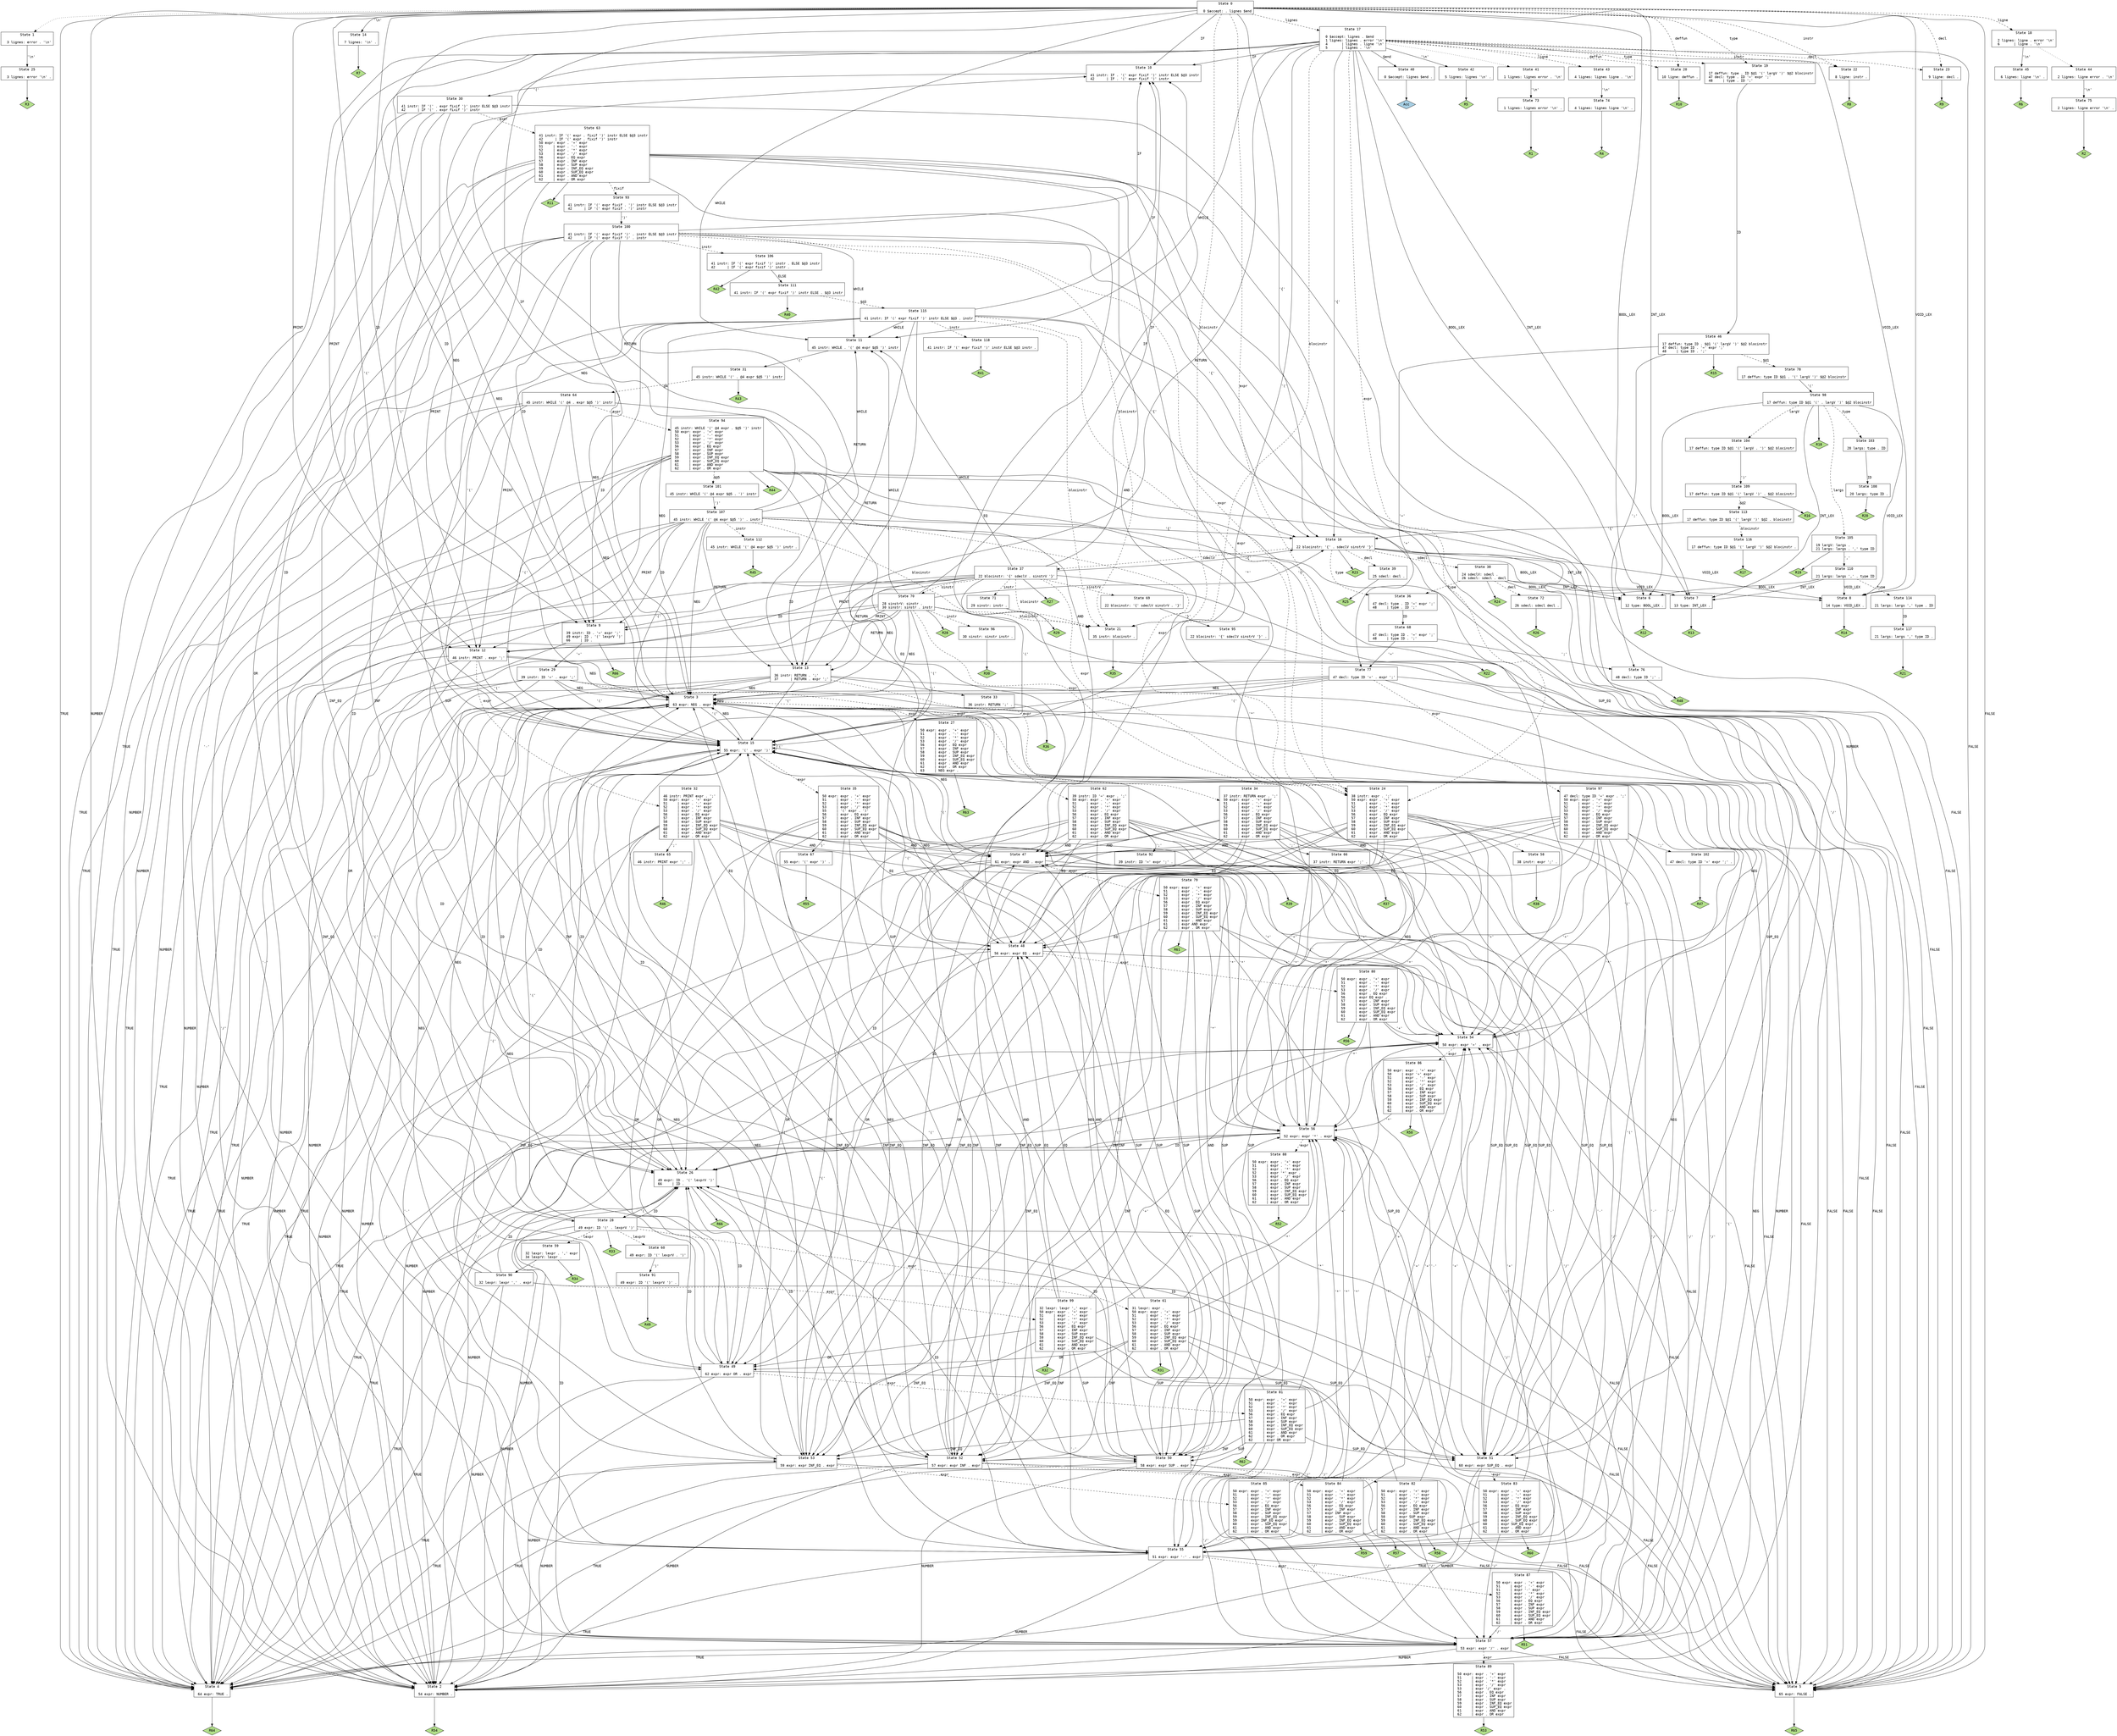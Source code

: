 // Generated by GNU Bison 3.5.1.
// Report bugs to <bug-bison@gnu.org>.
// Home page: <https://www.gnu.org/software/bison/>.

digraph "ex1.y"
{
  node [fontname = courier, shape = box, colorscheme = paired6]
  edge [fontname = courier]

  0 [label="State 0\n\l  0 $accept: . lignes $end\l"]
  0 -> 1 [style=dotted]
  0 -> 2 [style=solid label="NUMBER"]
  0 -> 3 [style=solid label="NEG"]
  0 -> 4 [style=solid label="TRUE"]
  0 -> 5 [style=solid label="FALSE"]
  0 -> 6 [style=solid label="BOOL_LEX"]
  0 -> 7 [style=solid label="INT_LEX"]
  0 -> 8 [style=solid label="VOID_LEX"]
  0 -> 9 [style=solid label="ID"]
  0 -> 10 [style=solid label="IF"]
  0 -> 11 [style=solid label="WHILE"]
  0 -> 12 [style=solid label="PRINT"]
  0 -> 13 [style=solid label="RETURN"]
  0 -> 14 [style=solid label="'\\n'"]
  0 -> 15 [style=solid label="'('"]
  0 -> 16 [style=solid label="'{'"]
  0 -> 17 [style=dashed label="lignes"]
  0 -> 18 [style=dashed label="ligne"]
  0 -> 19 [style=dashed label="type"]
  0 -> 20 [style=dashed label="deffun"]
  0 -> 21 [style=dashed label="blocinstr"]
  0 -> 22 [style=dashed label="instr"]
  0 -> 23 [style=dashed label="decl"]
  0 -> 24 [style=dashed label="expr"]
  1 [label="State 1\n\l  3 lignes: error . '\\n'\l"]
  1 -> 25 [style=solid label="'\\n'"]
  2 [label="State 2\n\l 54 expr: NUMBER .\l"]
  2 -> "2R54" [style=solid]
 "2R54" [label="R54", fillcolor=3, shape=diamond, style=filled]
  3 [label="State 3\n\l 63 expr: NEG . expr\l"]
  3 -> 2 [style=solid label="NUMBER"]
  3 -> 3 [style=solid label="NEG"]
  3 -> 4 [style=solid label="TRUE"]
  3 -> 5 [style=solid label="FALSE"]
  3 -> 26 [style=solid label="ID"]
  3 -> 15 [style=solid label="'('"]
  3 -> 27 [style=dashed label="expr"]
  4 [label="State 4\n\l 64 expr: TRUE .\l"]
  4 -> "4R64" [style=solid]
 "4R64" [label="R64", fillcolor=3, shape=diamond, style=filled]
  5 [label="State 5\n\l 65 expr: FALSE .\l"]
  5 -> "5R65" [style=solid]
 "5R65" [label="R65", fillcolor=3, shape=diamond, style=filled]
  6 [label="State 6\n\l 12 type: BOOL_LEX .\l"]
  6 -> "6R12" [style=solid]
 "6R12" [label="R12", fillcolor=3, shape=diamond, style=filled]
  7 [label="State 7\n\l 13 type: INT_LEX .\l"]
  7 -> "7R13" [style=solid]
 "7R13" [label="R13", fillcolor=3, shape=diamond, style=filled]
  8 [label="State 8\n\l 14 type: VOID_LEX .\l"]
  8 -> "8R14" [style=solid]
 "8R14" [label="R14", fillcolor=3, shape=diamond, style=filled]
  9 [label="State 9\n\l 39 instr: ID . '=' expr ';'\l 49 expr: ID . '(' lexprV ')'\l 66     | ID .\l"]
  9 -> 28 [style=solid label="'('"]
  9 -> 29 [style=solid label="'='"]
  9 -> "9R66" [style=solid]
 "9R66" [label="R66", fillcolor=3, shape=diamond, style=filled]
  10 [label="State 10\n\l 41 instr: IF . '(' expr fixif ')' instr ELSE $@3 instr\l 42      | IF . '(' expr fixif ')' instr\l"]
  10 -> 30 [style=solid label="'('"]
  11 [label="State 11\n\l 45 instr: WHILE . '(' @4 expr $@5 ')' instr\l"]
  11 -> 31 [style=solid label="'('"]
  12 [label="State 12\n\l 46 instr: PRINT . expr ';'\l"]
  12 -> 2 [style=solid label="NUMBER"]
  12 -> 3 [style=solid label="NEG"]
  12 -> 4 [style=solid label="TRUE"]
  12 -> 5 [style=solid label="FALSE"]
  12 -> 26 [style=solid label="ID"]
  12 -> 15 [style=solid label="'('"]
  12 -> 32 [style=dashed label="expr"]
  13 [label="State 13\n\l 36 instr: RETURN . ';'\l 37      | RETURN . expr ';'\l"]
  13 -> 2 [style=solid label="NUMBER"]
  13 -> 3 [style=solid label="NEG"]
  13 -> 4 [style=solid label="TRUE"]
  13 -> 5 [style=solid label="FALSE"]
  13 -> 26 [style=solid label="ID"]
  13 -> 15 [style=solid label="'('"]
  13 -> 33 [style=solid label="';'"]
  13 -> 34 [style=dashed label="expr"]
  14 [label="State 14\n\l  7 lignes: '\\n' .\l"]
  14 -> "14R7" [style=solid]
 "14R7" [label="R7", fillcolor=3, shape=diamond, style=filled]
  15 [label="State 15\n\l 55 expr: '(' . expr ')'\l"]
  15 -> 2 [style=solid label="NUMBER"]
  15 -> 3 [style=solid label="NEG"]
  15 -> 4 [style=solid label="TRUE"]
  15 -> 5 [style=solid label="FALSE"]
  15 -> 26 [style=solid label="ID"]
  15 -> 15 [style=solid label="'('"]
  15 -> 35 [style=dashed label="expr"]
  16 [label="State 16\n\l 22 blocinstr: '{' . sdeclV sinstrV '}'\l"]
  16 -> 6 [style=solid label="BOOL_LEX"]
  16 -> 7 [style=solid label="INT_LEX"]
  16 -> 8 [style=solid label="VOID_LEX"]
  16 -> 36 [style=dashed label="type"]
  16 -> 37 [style=dashed label="sdeclV"]
  16 -> 38 [style=dashed label="sdecl"]
  16 -> 39 [style=dashed label="decl"]
  16 -> "16R23" [style=solid]
 "16R23" [label="R23", fillcolor=3, shape=diamond, style=filled]
  17 [label="State 17\n\l  0 $accept: lignes . $end\l  1 lignes: lignes . error '\\n'\l  4       | lignes . ligne '\\n'\l  5       | lignes . '\\n'\l"]
  17 -> 40 [style=solid label="$end"]
  17 -> 41 [style=dotted]
  17 -> 2 [style=solid label="NUMBER"]
  17 -> 3 [style=solid label="NEG"]
  17 -> 4 [style=solid label="TRUE"]
  17 -> 5 [style=solid label="FALSE"]
  17 -> 6 [style=solid label="BOOL_LEX"]
  17 -> 7 [style=solid label="INT_LEX"]
  17 -> 8 [style=solid label="VOID_LEX"]
  17 -> 9 [style=solid label="ID"]
  17 -> 10 [style=solid label="IF"]
  17 -> 11 [style=solid label="WHILE"]
  17 -> 12 [style=solid label="PRINT"]
  17 -> 13 [style=solid label="RETURN"]
  17 -> 42 [style=solid label="'\\n'"]
  17 -> 15 [style=solid label="'('"]
  17 -> 16 [style=solid label="'{'"]
  17 -> 43 [style=dashed label="ligne"]
  17 -> 19 [style=dashed label="type"]
  17 -> 20 [style=dashed label="deffun"]
  17 -> 21 [style=dashed label="blocinstr"]
  17 -> 22 [style=dashed label="instr"]
  17 -> 23 [style=dashed label="decl"]
  17 -> 24 [style=dashed label="expr"]
  18 [label="State 18\n\l  2 lignes: ligne . error '\\n'\l  6       | ligne . '\\n'\l"]
  18 -> 44 [style=dotted]
  18 -> 45 [style=solid label="'\\n'"]
  19 [label="State 19\n\l 17 deffun: type . ID $@1 '(' largV ')' $@2 blocinstr\l 47 decl: type . ID '=' expr ';'\l 48     | type . ID ';'\l"]
  19 -> 46 [style=solid label="ID"]
  20 [label="State 20\n\l 10 ligne: deffun .\l"]
  20 -> "20R10" [style=solid]
 "20R10" [label="R10", fillcolor=3, shape=diamond, style=filled]
  21 [label="State 21\n\l 35 instr: blocinstr .\l"]
  21 -> "21R35" [style=solid]
 "21R35" [label="R35", fillcolor=3, shape=diamond, style=filled]
  22 [label="State 22\n\l  8 ligne: instr .\l"]
  22 -> "22R8" [style=solid]
 "22R8" [label="R8", fillcolor=3, shape=diamond, style=filled]
  23 [label="State 23\n\l  9 ligne: decl .\l"]
  23 -> "23R9" [style=solid]
 "23R9" [label="R9", fillcolor=3, shape=diamond, style=filled]
  24 [label="State 24\n\l 38 instr: expr . ';'\l 50 expr: expr . '+' expr\l 51     | expr . '-' expr\l 52     | expr . '*' expr\l 53     | expr . '/' expr\l 56     | expr . EQ expr\l 57     | expr . INF expr\l 58     | expr . SUP expr\l 59     | expr . INF_EQ expr\l 60     | expr . SUP_EQ expr\l 61     | expr . AND expr\l 62     | expr . OR expr\l"]
  24 -> 47 [style=solid label="AND"]
  24 -> 48 [style=solid label="EQ"]
  24 -> 49 [style=solid label="OR"]
  24 -> 50 [style=solid label="SUP"]
  24 -> 51 [style=solid label="SUP_EQ"]
  24 -> 52 [style=solid label="INF"]
  24 -> 53 [style=solid label="INF_EQ"]
  24 -> 54 [style=solid label="'+'"]
  24 -> 55 [style=solid label="'-'"]
  24 -> 56 [style=solid label="'*'"]
  24 -> 57 [style=solid label="'/'"]
  24 -> 58 [style=solid label="';'"]
  25 [label="State 25\n\l  3 lignes: error '\\n' .\l"]
  25 -> "25R3" [style=solid]
 "25R3" [label="R3", fillcolor=3, shape=diamond, style=filled]
  26 [label="State 26\n\l 49 expr: ID . '(' lexprV ')'\l 66     | ID .\l"]
  26 -> 28 [style=solid label="'('"]
  26 -> "26R66" [style=solid]
 "26R66" [label="R66", fillcolor=3, shape=diamond, style=filled]
  27 [label="State 27\n\l 50 expr: expr . '+' expr\l 51     | expr . '-' expr\l 52     | expr . '*' expr\l 53     | expr . '/' expr\l 56     | expr . EQ expr\l 57     | expr . INF expr\l 58     | expr . SUP expr\l 59     | expr . INF_EQ expr\l 60     | expr . SUP_EQ expr\l 61     | expr . AND expr\l 62     | expr . OR expr\l 63     | NEG expr .\l"]
  27 -> "27R63" [style=solid]
 "27R63" [label="R63", fillcolor=3, shape=diamond, style=filled]
  28 [label="State 28\n\l 49 expr: ID '(' . lexprV ')'\l"]
  28 -> 2 [style=solid label="NUMBER"]
  28 -> 3 [style=solid label="NEG"]
  28 -> 4 [style=solid label="TRUE"]
  28 -> 5 [style=solid label="FALSE"]
  28 -> 26 [style=solid label="ID"]
  28 -> 15 [style=solid label="'('"]
  28 -> 59 [style=dashed label="lexpr"]
  28 -> 60 [style=dashed label="lexprV"]
  28 -> 61 [style=dashed label="expr"]
  28 -> "28R33" [style=solid]
 "28R33" [label="R33", fillcolor=3, shape=diamond, style=filled]
  29 [label="State 29\n\l 39 instr: ID '=' . expr ';'\l"]
  29 -> 2 [style=solid label="NUMBER"]
  29 -> 3 [style=solid label="NEG"]
  29 -> 4 [style=solid label="TRUE"]
  29 -> 5 [style=solid label="FALSE"]
  29 -> 26 [style=solid label="ID"]
  29 -> 15 [style=solid label="'('"]
  29 -> 62 [style=dashed label="expr"]
  30 [label="State 30\n\l 41 instr: IF '(' . expr fixif ')' instr ELSE $@3 instr\l 42      | IF '(' . expr fixif ')' instr\l"]
  30 -> 2 [style=solid label="NUMBER"]
  30 -> 3 [style=solid label="NEG"]
  30 -> 4 [style=solid label="TRUE"]
  30 -> 5 [style=solid label="FALSE"]
  30 -> 26 [style=solid label="ID"]
  30 -> 15 [style=solid label="'('"]
  30 -> 63 [style=dashed label="expr"]
  31 [label="State 31\n\l 45 instr: WHILE '(' . @4 expr $@5 ')' instr\l"]
  31 -> 64 [style=dashed label="@4"]
  31 -> "31R43" [style=solid]
 "31R43" [label="R43", fillcolor=3, shape=diamond, style=filled]
  32 [label="State 32\n\l 46 instr: PRINT expr . ';'\l 50 expr: expr . '+' expr\l 51     | expr . '-' expr\l 52     | expr . '*' expr\l 53     | expr . '/' expr\l 56     | expr . EQ expr\l 57     | expr . INF expr\l 58     | expr . SUP expr\l 59     | expr . INF_EQ expr\l 60     | expr . SUP_EQ expr\l 61     | expr . AND expr\l 62     | expr . OR expr\l"]
  32 -> 47 [style=solid label="AND"]
  32 -> 48 [style=solid label="EQ"]
  32 -> 49 [style=solid label="OR"]
  32 -> 50 [style=solid label="SUP"]
  32 -> 51 [style=solid label="SUP_EQ"]
  32 -> 52 [style=solid label="INF"]
  32 -> 53 [style=solid label="INF_EQ"]
  32 -> 54 [style=solid label="'+'"]
  32 -> 55 [style=solid label="'-'"]
  32 -> 56 [style=solid label="'*'"]
  32 -> 57 [style=solid label="'/'"]
  32 -> 65 [style=solid label="';'"]
  33 [label="State 33\n\l 36 instr: RETURN ';' .\l"]
  33 -> "33R36" [style=solid]
 "33R36" [label="R36", fillcolor=3, shape=diamond, style=filled]
  34 [label="State 34\n\l 37 instr: RETURN expr . ';'\l 50 expr: expr . '+' expr\l 51     | expr . '-' expr\l 52     | expr . '*' expr\l 53     | expr . '/' expr\l 56     | expr . EQ expr\l 57     | expr . INF expr\l 58     | expr . SUP expr\l 59     | expr . INF_EQ expr\l 60     | expr . SUP_EQ expr\l 61     | expr . AND expr\l 62     | expr . OR expr\l"]
  34 -> 47 [style=solid label="AND"]
  34 -> 48 [style=solid label="EQ"]
  34 -> 49 [style=solid label="OR"]
  34 -> 50 [style=solid label="SUP"]
  34 -> 51 [style=solid label="SUP_EQ"]
  34 -> 52 [style=solid label="INF"]
  34 -> 53 [style=solid label="INF_EQ"]
  34 -> 54 [style=solid label="'+'"]
  34 -> 55 [style=solid label="'-'"]
  34 -> 56 [style=solid label="'*'"]
  34 -> 57 [style=solid label="'/'"]
  34 -> 66 [style=solid label="';'"]
  35 [label="State 35\n\l 50 expr: expr . '+' expr\l 51     | expr . '-' expr\l 52     | expr . '*' expr\l 53     | expr . '/' expr\l 55     | '(' expr . ')'\l 56     | expr . EQ expr\l 57     | expr . INF expr\l 58     | expr . SUP expr\l 59     | expr . INF_EQ expr\l 60     | expr . SUP_EQ expr\l 61     | expr . AND expr\l 62     | expr . OR expr\l"]
  35 -> 47 [style=solid label="AND"]
  35 -> 48 [style=solid label="EQ"]
  35 -> 49 [style=solid label="OR"]
  35 -> 50 [style=solid label="SUP"]
  35 -> 51 [style=solid label="SUP_EQ"]
  35 -> 52 [style=solid label="INF"]
  35 -> 53 [style=solid label="INF_EQ"]
  35 -> 54 [style=solid label="'+'"]
  35 -> 55 [style=solid label="'-'"]
  35 -> 56 [style=solid label="'*'"]
  35 -> 57 [style=solid label="'/'"]
  35 -> 67 [style=solid label="')'"]
  36 [label="State 36\n\l 47 decl: type . ID '=' expr ';'\l 48     | type . ID ';'\l"]
  36 -> 68 [style=solid label="ID"]
  37 [label="State 37\n\l 22 blocinstr: '{' sdeclV . sinstrV '}'\l"]
  37 -> 2 [style=solid label="NUMBER"]
  37 -> 3 [style=solid label="NEG"]
  37 -> 4 [style=solid label="TRUE"]
  37 -> 5 [style=solid label="FALSE"]
  37 -> 9 [style=solid label="ID"]
  37 -> 10 [style=solid label="IF"]
  37 -> 11 [style=solid label="WHILE"]
  37 -> 12 [style=solid label="PRINT"]
  37 -> 13 [style=solid label="RETURN"]
  37 -> 15 [style=solid label="'('"]
  37 -> 16 [style=solid label="'{'"]
  37 -> 21 [style=dashed label="blocinstr"]
  37 -> 69 [style=dashed label="sinstrV"]
  37 -> 70 [style=dashed label="sinstr"]
  37 -> 71 [style=dashed label="instr"]
  37 -> 24 [style=dashed label="expr"]
  37 -> "37R27" [style=solid]
 "37R27" [label="R27", fillcolor=3, shape=diamond, style=filled]
  38 [label="State 38\n\l 24 sdeclV: sdecl .\l 26 sdecl: sdecl . decl\l"]
  38 -> 6 [style=solid label="BOOL_LEX"]
  38 -> 7 [style=solid label="INT_LEX"]
  38 -> 8 [style=solid label="VOID_LEX"]
  38 -> 36 [style=dashed label="type"]
  38 -> 72 [style=dashed label="decl"]
  38 -> "38R24" [style=solid]
 "38R24" [label="R24", fillcolor=3, shape=diamond, style=filled]
  39 [label="State 39\n\l 25 sdecl: decl .\l"]
  39 -> "39R25" [style=solid]
 "39R25" [label="R25", fillcolor=3, shape=diamond, style=filled]
  40 [label="State 40\n\l  0 $accept: lignes $end .\l"]
  40 -> "40R0" [style=solid]
 "40R0" [label="Acc", fillcolor=1, shape=diamond, style=filled]
  41 [label="State 41\n\l  1 lignes: lignes error . '\\n'\l"]
  41 -> 73 [style=solid label="'\\n'"]
  42 [label="State 42\n\l  5 lignes: lignes '\\n' .\l"]
  42 -> "42R5" [style=solid]
 "42R5" [label="R5", fillcolor=3, shape=diamond, style=filled]
  43 [label="State 43\n\l  4 lignes: lignes ligne . '\\n'\l"]
  43 -> 74 [style=solid label="'\\n'"]
  44 [label="State 44\n\l  2 lignes: ligne error . '\\n'\l"]
  44 -> 75 [style=solid label="'\\n'"]
  45 [label="State 45\n\l  6 lignes: ligne '\\n' .\l"]
  45 -> "45R6" [style=solid]
 "45R6" [label="R6", fillcolor=3, shape=diamond, style=filled]
  46 [label="State 46\n\l 17 deffun: type ID . $@1 '(' largV ')' $@2 blocinstr\l 47 decl: type ID . '=' expr ';'\l 48     | type ID . ';'\l"]
  46 -> 76 [style=solid label="';'"]
  46 -> 77 [style=solid label="'='"]
  46 -> 78 [style=dashed label="$@1"]
  46 -> "46R15" [style=solid]
 "46R15" [label="R15", fillcolor=3, shape=diamond, style=filled]
  47 [label="State 47\n\l 61 expr: expr AND . expr\l"]
  47 -> 2 [style=solid label="NUMBER"]
  47 -> 3 [style=solid label="NEG"]
  47 -> 4 [style=solid label="TRUE"]
  47 -> 5 [style=solid label="FALSE"]
  47 -> 26 [style=solid label="ID"]
  47 -> 15 [style=solid label="'('"]
  47 -> 79 [style=dashed label="expr"]
  48 [label="State 48\n\l 56 expr: expr EQ . expr\l"]
  48 -> 2 [style=solid label="NUMBER"]
  48 -> 3 [style=solid label="NEG"]
  48 -> 4 [style=solid label="TRUE"]
  48 -> 5 [style=solid label="FALSE"]
  48 -> 26 [style=solid label="ID"]
  48 -> 15 [style=solid label="'('"]
  48 -> 80 [style=dashed label="expr"]
  49 [label="State 49\n\l 62 expr: expr OR . expr\l"]
  49 -> 2 [style=solid label="NUMBER"]
  49 -> 3 [style=solid label="NEG"]
  49 -> 4 [style=solid label="TRUE"]
  49 -> 5 [style=solid label="FALSE"]
  49 -> 26 [style=solid label="ID"]
  49 -> 15 [style=solid label="'('"]
  49 -> 81 [style=dashed label="expr"]
  50 [label="State 50\n\l 58 expr: expr SUP . expr\l"]
  50 -> 2 [style=solid label="NUMBER"]
  50 -> 3 [style=solid label="NEG"]
  50 -> 4 [style=solid label="TRUE"]
  50 -> 5 [style=solid label="FALSE"]
  50 -> 26 [style=solid label="ID"]
  50 -> 15 [style=solid label="'('"]
  50 -> 82 [style=dashed label="expr"]
  51 [label="State 51\n\l 60 expr: expr SUP_EQ . expr\l"]
  51 -> 2 [style=solid label="NUMBER"]
  51 -> 3 [style=solid label="NEG"]
  51 -> 4 [style=solid label="TRUE"]
  51 -> 5 [style=solid label="FALSE"]
  51 -> 26 [style=solid label="ID"]
  51 -> 15 [style=solid label="'('"]
  51 -> 83 [style=dashed label="expr"]
  52 [label="State 52\n\l 57 expr: expr INF . expr\l"]
  52 -> 2 [style=solid label="NUMBER"]
  52 -> 3 [style=solid label="NEG"]
  52 -> 4 [style=solid label="TRUE"]
  52 -> 5 [style=solid label="FALSE"]
  52 -> 26 [style=solid label="ID"]
  52 -> 15 [style=solid label="'('"]
  52 -> 84 [style=dashed label="expr"]
  53 [label="State 53\n\l 59 expr: expr INF_EQ . expr\l"]
  53 -> 2 [style=solid label="NUMBER"]
  53 -> 3 [style=solid label="NEG"]
  53 -> 4 [style=solid label="TRUE"]
  53 -> 5 [style=solid label="FALSE"]
  53 -> 26 [style=solid label="ID"]
  53 -> 15 [style=solid label="'('"]
  53 -> 85 [style=dashed label="expr"]
  54 [label="State 54\n\l 50 expr: expr '+' . expr\l"]
  54 -> 2 [style=solid label="NUMBER"]
  54 -> 3 [style=solid label="NEG"]
  54 -> 4 [style=solid label="TRUE"]
  54 -> 5 [style=solid label="FALSE"]
  54 -> 26 [style=solid label="ID"]
  54 -> 15 [style=solid label="'('"]
  54 -> 86 [style=dashed label="expr"]
  55 [label="State 55\n\l 51 expr: expr '-' . expr\l"]
  55 -> 2 [style=solid label="NUMBER"]
  55 -> 3 [style=solid label="NEG"]
  55 -> 4 [style=solid label="TRUE"]
  55 -> 5 [style=solid label="FALSE"]
  55 -> 26 [style=solid label="ID"]
  55 -> 15 [style=solid label="'('"]
  55 -> 87 [style=dashed label="expr"]
  56 [label="State 56\n\l 52 expr: expr '*' . expr\l"]
  56 -> 2 [style=solid label="NUMBER"]
  56 -> 3 [style=solid label="NEG"]
  56 -> 4 [style=solid label="TRUE"]
  56 -> 5 [style=solid label="FALSE"]
  56 -> 26 [style=solid label="ID"]
  56 -> 15 [style=solid label="'('"]
  56 -> 88 [style=dashed label="expr"]
  57 [label="State 57\n\l 53 expr: expr '/' . expr\l"]
  57 -> 2 [style=solid label="NUMBER"]
  57 -> 3 [style=solid label="NEG"]
  57 -> 4 [style=solid label="TRUE"]
  57 -> 5 [style=solid label="FALSE"]
  57 -> 26 [style=solid label="ID"]
  57 -> 15 [style=solid label="'('"]
  57 -> 89 [style=dashed label="expr"]
  58 [label="State 58\n\l 38 instr: expr ';' .\l"]
  58 -> "58R38" [style=solid]
 "58R38" [label="R38", fillcolor=3, shape=diamond, style=filled]
  59 [label="State 59\n\l 32 lexpr: lexpr . ',' expr\l 34 lexprV: lexpr .\l"]
  59 -> 90 [style=solid label="','"]
  59 -> "59R34" [style=solid]
 "59R34" [label="R34", fillcolor=3, shape=diamond, style=filled]
  60 [label="State 60\n\l 49 expr: ID '(' lexprV . ')'\l"]
  60 -> 91 [style=solid label="')'"]
  61 [label="State 61\n\l 31 lexpr: expr .\l 50 expr: expr . '+' expr\l 51     | expr . '-' expr\l 52     | expr . '*' expr\l 53     | expr . '/' expr\l 56     | expr . EQ expr\l 57     | expr . INF expr\l 58     | expr . SUP expr\l 59     | expr . INF_EQ expr\l 60     | expr . SUP_EQ expr\l 61     | expr . AND expr\l 62     | expr . OR expr\l"]
  61 -> 47 [style=solid label="AND"]
  61 -> 48 [style=solid label="EQ"]
  61 -> 49 [style=solid label="OR"]
  61 -> 50 [style=solid label="SUP"]
  61 -> 51 [style=solid label="SUP_EQ"]
  61 -> 52 [style=solid label="INF"]
  61 -> 53 [style=solid label="INF_EQ"]
  61 -> 54 [style=solid label="'+'"]
  61 -> 55 [style=solid label="'-'"]
  61 -> 56 [style=solid label="'*'"]
  61 -> 57 [style=solid label="'/'"]
  61 -> "61R31" [style=solid]
 "61R31" [label="R31", fillcolor=3, shape=diamond, style=filled]
  62 [label="State 62\n\l 39 instr: ID '=' expr . ';'\l 50 expr: expr . '+' expr\l 51     | expr . '-' expr\l 52     | expr . '*' expr\l 53     | expr . '/' expr\l 56     | expr . EQ expr\l 57     | expr . INF expr\l 58     | expr . SUP expr\l 59     | expr . INF_EQ expr\l 60     | expr . SUP_EQ expr\l 61     | expr . AND expr\l 62     | expr . OR expr\l"]
  62 -> 47 [style=solid label="AND"]
  62 -> 48 [style=solid label="EQ"]
  62 -> 49 [style=solid label="OR"]
  62 -> 50 [style=solid label="SUP"]
  62 -> 51 [style=solid label="SUP_EQ"]
  62 -> 52 [style=solid label="INF"]
  62 -> 53 [style=solid label="INF_EQ"]
  62 -> 54 [style=solid label="'+'"]
  62 -> 55 [style=solid label="'-'"]
  62 -> 56 [style=solid label="'*'"]
  62 -> 57 [style=solid label="'/'"]
  62 -> 92 [style=solid label="';'"]
  63 [label="State 63\n\l 41 instr: IF '(' expr . fixif ')' instr ELSE $@3 instr\l 42      | IF '(' expr . fixif ')' instr\l 50 expr: expr . '+' expr\l 51     | expr . '-' expr\l 52     | expr . '*' expr\l 53     | expr . '/' expr\l 56     | expr . EQ expr\l 57     | expr . INF expr\l 58     | expr . SUP expr\l 59     | expr . INF_EQ expr\l 60     | expr . SUP_EQ expr\l 61     | expr . AND expr\l 62     | expr . OR expr\l"]
  63 -> 47 [style=solid label="AND"]
  63 -> 48 [style=solid label="EQ"]
  63 -> 49 [style=solid label="OR"]
  63 -> 50 [style=solid label="SUP"]
  63 -> 51 [style=solid label="SUP_EQ"]
  63 -> 52 [style=solid label="INF"]
  63 -> 53 [style=solid label="INF_EQ"]
  63 -> 54 [style=solid label="'+'"]
  63 -> 55 [style=solid label="'-'"]
  63 -> 56 [style=solid label="'*'"]
  63 -> 57 [style=solid label="'/'"]
  63 -> 93 [style=dashed label="fixif"]
  63 -> "63R11" [style=solid]
 "63R11" [label="R11", fillcolor=3, shape=diamond, style=filled]
  64 [label="State 64\n\l 45 instr: WHILE '(' @4 . expr $@5 ')' instr\l"]
  64 -> 2 [style=solid label="NUMBER"]
  64 -> 3 [style=solid label="NEG"]
  64 -> 4 [style=solid label="TRUE"]
  64 -> 5 [style=solid label="FALSE"]
  64 -> 26 [style=solid label="ID"]
  64 -> 15 [style=solid label="'('"]
  64 -> 94 [style=dashed label="expr"]
  65 [label="State 65\n\l 46 instr: PRINT expr ';' .\l"]
  65 -> "65R46" [style=solid]
 "65R46" [label="R46", fillcolor=3, shape=diamond, style=filled]
  66 [label="State 66\n\l 37 instr: RETURN expr ';' .\l"]
  66 -> "66R37" [style=solid]
 "66R37" [label="R37", fillcolor=3, shape=diamond, style=filled]
  67 [label="State 67\n\l 55 expr: '(' expr ')' .\l"]
  67 -> "67R55" [style=solid]
 "67R55" [label="R55", fillcolor=3, shape=diamond, style=filled]
  68 [label="State 68\n\l 47 decl: type ID . '=' expr ';'\l 48     | type ID . ';'\l"]
  68 -> 76 [style=solid label="';'"]
  68 -> 77 [style=solid label="'='"]
  69 [label="State 69\n\l 22 blocinstr: '{' sdeclV sinstrV . '}'\l"]
  69 -> 95 [style=solid label="'}'"]
  70 [label="State 70\n\l 28 sinstrV: sinstr .\l 30 sinstr: sinstr . instr\l"]
  70 -> 2 [style=solid label="NUMBER"]
  70 -> 3 [style=solid label="NEG"]
  70 -> 4 [style=solid label="TRUE"]
  70 -> 5 [style=solid label="FALSE"]
  70 -> 9 [style=solid label="ID"]
  70 -> 10 [style=solid label="IF"]
  70 -> 11 [style=solid label="WHILE"]
  70 -> 12 [style=solid label="PRINT"]
  70 -> 13 [style=solid label="RETURN"]
  70 -> 15 [style=solid label="'('"]
  70 -> 16 [style=solid label="'{'"]
  70 -> 21 [style=dashed label="blocinstr"]
  70 -> 96 [style=dashed label="instr"]
  70 -> 24 [style=dashed label="expr"]
  70 -> "70R28" [style=solid]
 "70R28" [label="R28", fillcolor=3, shape=diamond, style=filled]
  71 [label="State 71\n\l 29 sinstr: instr .\l"]
  71 -> "71R29" [style=solid]
 "71R29" [label="R29", fillcolor=3, shape=diamond, style=filled]
  72 [label="State 72\n\l 26 sdecl: sdecl decl .\l"]
  72 -> "72R26" [style=solid]
 "72R26" [label="R26", fillcolor=3, shape=diamond, style=filled]
  73 [label="State 73\n\l  1 lignes: lignes error '\\n' .\l"]
  73 -> "73R1" [style=solid]
 "73R1" [label="R1", fillcolor=3, shape=diamond, style=filled]
  74 [label="State 74\n\l  4 lignes: lignes ligne '\\n' .\l"]
  74 -> "74R4" [style=solid]
 "74R4" [label="R4", fillcolor=3, shape=diamond, style=filled]
  75 [label="State 75\n\l  2 lignes: ligne error '\\n' .\l"]
  75 -> "75R2" [style=solid]
 "75R2" [label="R2", fillcolor=3, shape=diamond, style=filled]
  76 [label="State 76\n\l 48 decl: type ID ';' .\l"]
  76 -> "76R48" [style=solid]
 "76R48" [label="R48", fillcolor=3, shape=diamond, style=filled]
  77 [label="State 77\n\l 47 decl: type ID '=' . expr ';'\l"]
  77 -> 2 [style=solid label="NUMBER"]
  77 -> 3 [style=solid label="NEG"]
  77 -> 4 [style=solid label="TRUE"]
  77 -> 5 [style=solid label="FALSE"]
  77 -> 26 [style=solid label="ID"]
  77 -> 15 [style=solid label="'('"]
  77 -> 97 [style=dashed label="expr"]
  78 [label="State 78\n\l 17 deffun: type ID $@1 . '(' largV ')' $@2 blocinstr\l"]
  78 -> 98 [style=solid label="'('"]
  79 [label="State 79\n\l 50 expr: expr . '+' expr\l 51     | expr . '-' expr\l 52     | expr . '*' expr\l 53     | expr . '/' expr\l 56     | expr . EQ expr\l 57     | expr . INF expr\l 58     | expr . SUP expr\l 59     | expr . INF_EQ expr\l 60     | expr . SUP_EQ expr\l 61     | expr . AND expr\l 61     | expr AND expr .\l 62     | expr . OR expr\l"]
  79 -> 48 [style=solid label="EQ"]
  79 -> 50 [style=solid label="SUP"]
  79 -> 51 [style=solid label="SUP_EQ"]
  79 -> 52 [style=solid label="INF"]
  79 -> 53 [style=solid label="INF_EQ"]
  79 -> 54 [style=solid label="'+'"]
  79 -> 55 [style=solid label="'-'"]
  79 -> 56 [style=solid label="'*'"]
  79 -> 57 [style=solid label="'/'"]
  79 -> "79R61" [style=solid]
 "79R61" [label="R61", fillcolor=3, shape=diamond, style=filled]
  80 [label="State 80\n\l 50 expr: expr . '+' expr\l 51     | expr . '-' expr\l 52     | expr . '*' expr\l 53     | expr . '/' expr\l 56     | expr . EQ expr\l 56     | expr EQ expr .\l 57     | expr . INF expr\l 58     | expr . SUP expr\l 59     | expr . INF_EQ expr\l 60     | expr . SUP_EQ expr\l 61     | expr . AND expr\l 62     | expr . OR expr\l"]
  80 -> 54 [style=solid label="'+'"]
  80 -> 55 [style=solid label="'-'"]
  80 -> 56 [style=solid label="'*'"]
  80 -> 57 [style=solid label="'/'"]
  80 -> "80R56" [style=solid]
 "80R56" [label="R56", fillcolor=3, shape=diamond, style=filled]
  81 [label="State 81\n\l 50 expr: expr . '+' expr\l 51     | expr . '-' expr\l 52     | expr . '*' expr\l 53     | expr . '/' expr\l 56     | expr . EQ expr\l 57     | expr . INF expr\l 58     | expr . SUP expr\l 59     | expr . INF_EQ expr\l 60     | expr . SUP_EQ expr\l 61     | expr . AND expr\l 62     | expr . OR expr\l 62     | expr OR expr .\l"]
  81 -> 47 [style=solid label="AND"]
  81 -> 48 [style=solid label="EQ"]
  81 -> 50 [style=solid label="SUP"]
  81 -> 51 [style=solid label="SUP_EQ"]
  81 -> 52 [style=solid label="INF"]
  81 -> 53 [style=solid label="INF_EQ"]
  81 -> 54 [style=solid label="'+'"]
  81 -> 55 [style=solid label="'-'"]
  81 -> 56 [style=solid label="'*'"]
  81 -> 57 [style=solid label="'/'"]
  81 -> "81R62" [style=solid]
 "81R62" [label="R62", fillcolor=3, shape=diamond, style=filled]
  82 [label="State 82\n\l 50 expr: expr . '+' expr\l 51     | expr . '-' expr\l 52     | expr . '*' expr\l 53     | expr . '/' expr\l 56     | expr . EQ expr\l 57     | expr . INF expr\l 58     | expr . SUP expr\l 58     | expr SUP expr .\l 59     | expr . INF_EQ expr\l 60     | expr . SUP_EQ expr\l 61     | expr . AND expr\l 62     | expr . OR expr\l"]
  82 -> 54 [style=solid label="'+'"]
  82 -> 55 [style=solid label="'-'"]
  82 -> 56 [style=solid label="'*'"]
  82 -> 57 [style=solid label="'/'"]
  82 -> "82R58" [style=solid]
 "82R58" [label="R58", fillcolor=3, shape=diamond, style=filled]
  83 [label="State 83\n\l 50 expr: expr . '+' expr\l 51     | expr . '-' expr\l 52     | expr . '*' expr\l 53     | expr . '/' expr\l 56     | expr . EQ expr\l 57     | expr . INF expr\l 58     | expr . SUP expr\l 59     | expr . INF_EQ expr\l 60     | expr . SUP_EQ expr\l 60     | expr SUP_EQ expr .\l 61     | expr . AND expr\l 62     | expr . OR expr\l"]
  83 -> 54 [style=solid label="'+'"]
  83 -> 55 [style=solid label="'-'"]
  83 -> 56 [style=solid label="'*'"]
  83 -> 57 [style=solid label="'/'"]
  83 -> "83R60" [style=solid]
 "83R60" [label="R60", fillcolor=3, shape=diamond, style=filled]
  84 [label="State 84\n\l 50 expr: expr . '+' expr\l 51     | expr . '-' expr\l 52     | expr . '*' expr\l 53     | expr . '/' expr\l 56     | expr . EQ expr\l 57     | expr . INF expr\l 57     | expr INF expr .\l 58     | expr . SUP expr\l 59     | expr . INF_EQ expr\l 60     | expr . SUP_EQ expr\l 61     | expr . AND expr\l 62     | expr . OR expr\l"]
  84 -> 54 [style=solid label="'+'"]
  84 -> 55 [style=solid label="'-'"]
  84 -> 56 [style=solid label="'*'"]
  84 -> 57 [style=solid label="'/'"]
  84 -> "84R57" [style=solid]
 "84R57" [label="R57", fillcolor=3, shape=diamond, style=filled]
  85 [label="State 85\n\l 50 expr: expr . '+' expr\l 51     | expr . '-' expr\l 52     | expr . '*' expr\l 53     | expr . '/' expr\l 56     | expr . EQ expr\l 57     | expr . INF expr\l 58     | expr . SUP expr\l 59     | expr . INF_EQ expr\l 59     | expr INF_EQ expr .\l 60     | expr . SUP_EQ expr\l 61     | expr . AND expr\l 62     | expr . OR expr\l"]
  85 -> 54 [style=solid label="'+'"]
  85 -> 55 [style=solid label="'-'"]
  85 -> 56 [style=solid label="'*'"]
  85 -> 57 [style=solid label="'/'"]
  85 -> "85R59" [style=solid]
 "85R59" [label="R59", fillcolor=3, shape=diamond, style=filled]
  86 [label="State 86\n\l 50 expr: expr . '+' expr\l 50     | expr '+' expr .\l 51     | expr . '-' expr\l 52     | expr . '*' expr\l 53     | expr . '/' expr\l 56     | expr . EQ expr\l 57     | expr . INF expr\l 58     | expr . SUP expr\l 59     | expr . INF_EQ expr\l 60     | expr . SUP_EQ expr\l 61     | expr . AND expr\l 62     | expr . OR expr\l"]
  86 -> 56 [style=solid label="'*'"]
  86 -> 57 [style=solid label="'/'"]
  86 -> "86R50" [style=solid]
 "86R50" [label="R50", fillcolor=3, shape=diamond, style=filled]
  87 [label="State 87\n\l 50 expr: expr . '+' expr\l 51     | expr . '-' expr\l 51     | expr '-' expr .\l 52     | expr . '*' expr\l 53     | expr . '/' expr\l 56     | expr . EQ expr\l 57     | expr . INF expr\l 58     | expr . SUP expr\l 59     | expr . INF_EQ expr\l 60     | expr . SUP_EQ expr\l 61     | expr . AND expr\l 62     | expr . OR expr\l"]
  87 -> 56 [style=solid label="'*'"]
  87 -> 57 [style=solid label="'/'"]
  87 -> "87R51" [style=solid]
 "87R51" [label="R51", fillcolor=3, shape=diamond, style=filled]
  88 [label="State 88\n\l 50 expr: expr . '+' expr\l 51     | expr . '-' expr\l 52     | expr . '*' expr\l 52     | expr '*' expr .\l 53     | expr . '/' expr\l 56     | expr . EQ expr\l 57     | expr . INF expr\l 58     | expr . SUP expr\l 59     | expr . INF_EQ expr\l 60     | expr . SUP_EQ expr\l 61     | expr . AND expr\l 62     | expr . OR expr\l"]
  88 -> "88R52" [style=solid]
 "88R52" [label="R52", fillcolor=3, shape=diamond, style=filled]
  89 [label="State 89\n\l 50 expr: expr . '+' expr\l 51     | expr . '-' expr\l 52     | expr . '*' expr\l 53     | expr . '/' expr\l 53     | expr '/' expr .\l 56     | expr . EQ expr\l 57     | expr . INF expr\l 58     | expr . SUP expr\l 59     | expr . INF_EQ expr\l 60     | expr . SUP_EQ expr\l 61     | expr . AND expr\l 62     | expr . OR expr\l"]
  89 -> "89R53" [style=solid]
 "89R53" [label="R53", fillcolor=3, shape=diamond, style=filled]
  90 [label="State 90\n\l 32 lexpr: lexpr ',' . expr\l"]
  90 -> 2 [style=solid label="NUMBER"]
  90 -> 3 [style=solid label="NEG"]
  90 -> 4 [style=solid label="TRUE"]
  90 -> 5 [style=solid label="FALSE"]
  90 -> 26 [style=solid label="ID"]
  90 -> 15 [style=solid label="'('"]
  90 -> 99 [style=dashed label="expr"]
  91 [label="State 91\n\l 49 expr: ID '(' lexprV ')' .\l"]
  91 -> "91R49" [style=solid]
 "91R49" [label="R49", fillcolor=3, shape=diamond, style=filled]
  92 [label="State 92\n\l 39 instr: ID '=' expr ';' .\l"]
  92 -> "92R39" [style=solid]
 "92R39" [label="R39", fillcolor=3, shape=diamond, style=filled]
  93 [label="State 93\n\l 41 instr: IF '(' expr fixif . ')' instr ELSE $@3 instr\l 42      | IF '(' expr fixif . ')' instr\l"]
  93 -> 100 [style=solid label="')'"]
  94 [label="State 94\n\l 45 instr: WHILE '(' @4 expr . $@5 ')' instr\l 50 expr: expr . '+' expr\l 51     | expr . '-' expr\l 52     | expr . '*' expr\l 53     | expr . '/' expr\l 56     | expr . EQ expr\l 57     | expr . INF expr\l 58     | expr . SUP expr\l 59     | expr . INF_EQ expr\l 60     | expr . SUP_EQ expr\l 61     | expr . AND expr\l 62     | expr . OR expr\l"]
  94 -> 47 [style=solid label="AND"]
  94 -> 48 [style=solid label="EQ"]
  94 -> 49 [style=solid label="OR"]
  94 -> 50 [style=solid label="SUP"]
  94 -> 51 [style=solid label="SUP_EQ"]
  94 -> 52 [style=solid label="INF"]
  94 -> 53 [style=solid label="INF_EQ"]
  94 -> 54 [style=solid label="'+'"]
  94 -> 55 [style=solid label="'-'"]
  94 -> 56 [style=solid label="'*'"]
  94 -> 57 [style=solid label="'/'"]
  94 -> 101 [style=dashed label="$@5"]
  94 -> "94R44" [style=solid]
 "94R44" [label="R44", fillcolor=3, shape=diamond, style=filled]
  95 [label="State 95\n\l 22 blocinstr: '{' sdeclV sinstrV '}' .\l"]
  95 -> "95R22" [style=solid]
 "95R22" [label="R22", fillcolor=3, shape=diamond, style=filled]
  96 [label="State 96\n\l 30 sinstr: sinstr instr .\l"]
  96 -> "96R30" [style=solid]
 "96R30" [label="R30", fillcolor=3, shape=diamond, style=filled]
  97 [label="State 97\n\l 47 decl: type ID '=' expr . ';'\l 50 expr: expr . '+' expr\l 51     | expr . '-' expr\l 52     | expr . '*' expr\l 53     | expr . '/' expr\l 56     | expr . EQ expr\l 57     | expr . INF expr\l 58     | expr . SUP expr\l 59     | expr . INF_EQ expr\l 60     | expr . SUP_EQ expr\l 61     | expr . AND expr\l 62     | expr . OR expr\l"]
  97 -> 47 [style=solid label="AND"]
  97 -> 48 [style=solid label="EQ"]
  97 -> 49 [style=solid label="OR"]
  97 -> 50 [style=solid label="SUP"]
  97 -> 51 [style=solid label="SUP_EQ"]
  97 -> 52 [style=solid label="INF"]
  97 -> 53 [style=solid label="INF_EQ"]
  97 -> 54 [style=solid label="'+'"]
  97 -> 55 [style=solid label="'-'"]
  97 -> 56 [style=solid label="'*'"]
  97 -> 57 [style=solid label="'/'"]
  97 -> 102 [style=solid label="';'"]
  98 [label="State 98\n\l 17 deffun: type ID $@1 '(' . largV ')' $@2 blocinstr\l"]
  98 -> 6 [style=solid label="BOOL_LEX"]
  98 -> 7 [style=solid label="INT_LEX"]
  98 -> 8 [style=solid label="VOID_LEX"]
  98 -> 103 [style=dashed label="type"]
  98 -> 104 [style=dashed label="largV"]
  98 -> 105 [style=dashed label="largs"]
  98 -> "98R18" [style=solid]
 "98R18" [label="R18", fillcolor=3, shape=diamond, style=filled]
  99 [label="State 99\n\l 32 lexpr: lexpr ',' expr .\l 50 expr: expr . '+' expr\l 51     | expr . '-' expr\l 52     | expr . '*' expr\l 53     | expr . '/' expr\l 56     | expr . EQ expr\l 57     | expr . INF expr\l 58     | expr . SUP expr\l 59     | expr . INF_EQ expr\l 60     | expr . SUP_EQ expr\l 61     | expr . AND expr\l 62     | expr . OR expr\l"]
  99 -> 47 [style=solid label="AND"]
  99 -> 48 [style=solid label="EQ"]
  99 -> 49 [style=solid label="OR"]
  99 -> 50 [style=solid label="SUP"]
  99 -> 51 [style=solid label="SUP_EQ"]
  99 -> 52 [style=solid label="INF"]
  99 -> 53 [style=solid label="INF_EQ"]
  99 -> 54 [style=solid label="'+'"]
  99 -> 55 [style=solid label="'-'"]
  99 -> 56 [style=solid label="'*'"]
  99 -> 57 [style=solid label="'/'"]
  99 -> "99R32" [style=solid]
 "99R32" [label="R32", fillcolor=3, shape=diamond, style=filled]
  100 [label="State 100\n\l 41 instr: IF '(' expr fixif ')' . instr ELSE $@3 instr\l 42      | IF '(' expr fixif ')' . instr\l"]
  100 -> 2 [style=solid label="NUMBER"]
  100 -> 3 [style=solid label="NEG"]
  100 -> 4 [style=solid label="TRUE"]
  100 -> 5 [style=solid label="FALSE"]
  100 -> 9 [style=solid label="ID"]
  100 -> 10 [style=solid label="IF"]
  100 -> 11 [style=solid label="WHILE"]
  100 -> 12 [style=solid label="PRINT"]
  100 -> 13 [style=solid label="RETURN"]
  100 -> 15 [style=solid label="'('"]
  100 -> 16 [style=solid label="'{'"]
  100 -> 21 [style=dashed label="blocinstr"]
  100 -> 106 [style=dashed label="instr"]
  100 -> 24 [style=dashed label="expr"]
  101 [label="State 101\n\l 45 instr: WHILE '(' @4 expr $@5 . ')' instr\l"]
  101 -> 107 [style=solid label="')'"]
  102 [label="State 102\n\l 47 decl: type ID '=' expr ';' .\l"]
  102 -> "102R47" [style=solid]
 "102R47" [label="R47", fillcolor=3, shape=diamond, style=filled]
  103 [label="State 103\n\l 20 largs: type . ID\l"]
  103 -> 108 [style=solid label="ID"]
  104 [label="State 104\n\l 17 deffun: type ID $@1 '(' largV . ')' $@2 blocinstr\l"]
  104 -> 109 [style=solid label="')'"]
  105 [label="State 105\n\l 19 largV: largs .\l 21 largs: largs . ',' type ID\l"]
  105 -> 110 [style=solid label="','"]
  105 -> "105R19" [style=solid]
 "105R19" [label="R19", fillcolor=3, shape=diamond, style=filled]
  106 [label="State 106\n\l 41 instr: IF '(' expr fixif ')' instr . ELSE $@3 instr\l 42      | IF '(' expr fixif ')' instr .\l"]
  106 -> 111 [style=solid label="ELSE"]
  106 -> "106R42" [style=solid]
 "106R42" [label="R42", fillcolor=3, shape=diamond, style=filled]
  107 [label="State 107\n\l 45 instr: WHILE '(' @4 expr $@5 ')' . instr\l"]
  107 -> 2 [style=solid label="NUMBER"]
  107 -> 3 [style=solid label="NEG"]
  107 -> 4 [style=solid label="TRUE"]
  107 -> 5 [style=solid label="FALSE"]
  107 -> 9 [style=solid label="ID"]
  107 -> 10 [style=solid label="IF"]
  107 -> 11 [style=solid label="WHILE"]
  107 -> 12 [style=solid label="PRINT"]
  107 -> 13 [style=solid label="RETURN"]
  107 -> 15 [style=solid label="'('"]
  107 -> 16 [style=solid label="'{'"]
  107 -> 21 [style=dashed label="blocinstr"]
  107 -> 112 [style=dashed label="instr"]
  107 -> 24 [style=dashed label="expr"]
  108 [label="State 108\n\l 20 largs: type ID .\l"]
  108 -> "108R20" [style=solid]
 "108R20" [label="R20", fillcolor=3, shape=diamond, style=filled]
  109 [label="State 109\n\l 17 deffun: type ID $@1 '(' largV ')' . $@2 blocinstr\l"]
  109 -> 113 [style=dashed label="$@2"]
  109 -> "109R16" [style=solid]
 "109R16" [label="R16", fillcolor=3, shape=diamond, style=filled]
  110 [label="State 110\n\l 21 largs: largs ',' . type ID\l"]
  110 -> 6 [style=solid label="BOOL_LEX"]
  110 -> 7 [style=solid label="INT_LEX"]
  110 -> 8 [style=solid label="VOID_LEX"]
  110 -> 114 [style=dashed label="type"]
  111 [label="State 111\n\l 41 instr: IF '(' expr fixif ')' instr ELSE . $@3 instr\l"]
  111 -> 115 [style=dashed label="$@3"]
  111 -> "111R40" [style=solid]
 "111R40" [label="R40", fillcolor=3, shape=diamond, style=filled]
  112 [label="State 112\n\l 45 instr: WHILE '(' @4 expr $@5 ')' instr .\l"]
  112 -> "112R45" [style=solid]
 "112R45" [label="R45", fillcolor=3, shape=diamond, style=filled]
  113 [label="State 113\n\l 17 deffun: type ID $@1 '(' largV ')' $@2 . blocinstr\l"]
  113 -> 16 [style=solid label="'{'"]
  113 -> 116 [style=dashed label="blocinstr"]
  114 [label="State 114\n\l 21 largs: largs ',' type . ID\l"]
  114 -> 117 [style=solid label="ID"]
  115 [label="State 115\n\l 41 instr: IF '(' expr fixif ')' instr ELSE $@3 . instr\l"]
  115 -> 2 [style=solid label="NUMBER"]
  115 -> 3 [style=solid label="NEG"]
  115 -> 4 [style=solid label="TRUE"]
  115 -> 5 [style=solid label="FALSE"]
  115 -> 9 [style=solid label="ID"]
  115 -> 10 [style=solid label="IF"]
  115 -> 11 [style=solid label="WHILE"]
  115 -> 12 [style=solid label="PRINT"]
  115 -> 13 [style=solid label="RETURN"]
  115 -> 15 [style=solid label="'('"]
  115 -> 16 [style=solid label="'{'"]
  115 -> 21 [style=dashed label="blocinstr"]
  115 -> 118 [style=dashed label="instr"]
  115 -> 24 [style=dashed label="expr"]
  116 [label="State 116\n\l 17 deffun: type ID $@1 '(' largV ')' $@2 blocinstr .\l"]
  116 -> "116R17" [style=solid]
 "116R17" [label="R17", fillcolor=3, shape=diamond, style=filled]
  117 [label="State 117\n\l 21 largs: largs ',' type ID .\l"]
  117 -> "117R21" [style=solid]
 "117R21" [label="R21", fillcolor=3, shape=diamond, style=filled]
  118 [label="State 118\n\l 41 instr: IF '(' expr fixif ')' instr ELSE $@3 instr .\l"]
  118 -> "118R41" [style=solid]
 "118R41" [label="R41", fillcolor=3, shape=diamond, style=filled]
}
